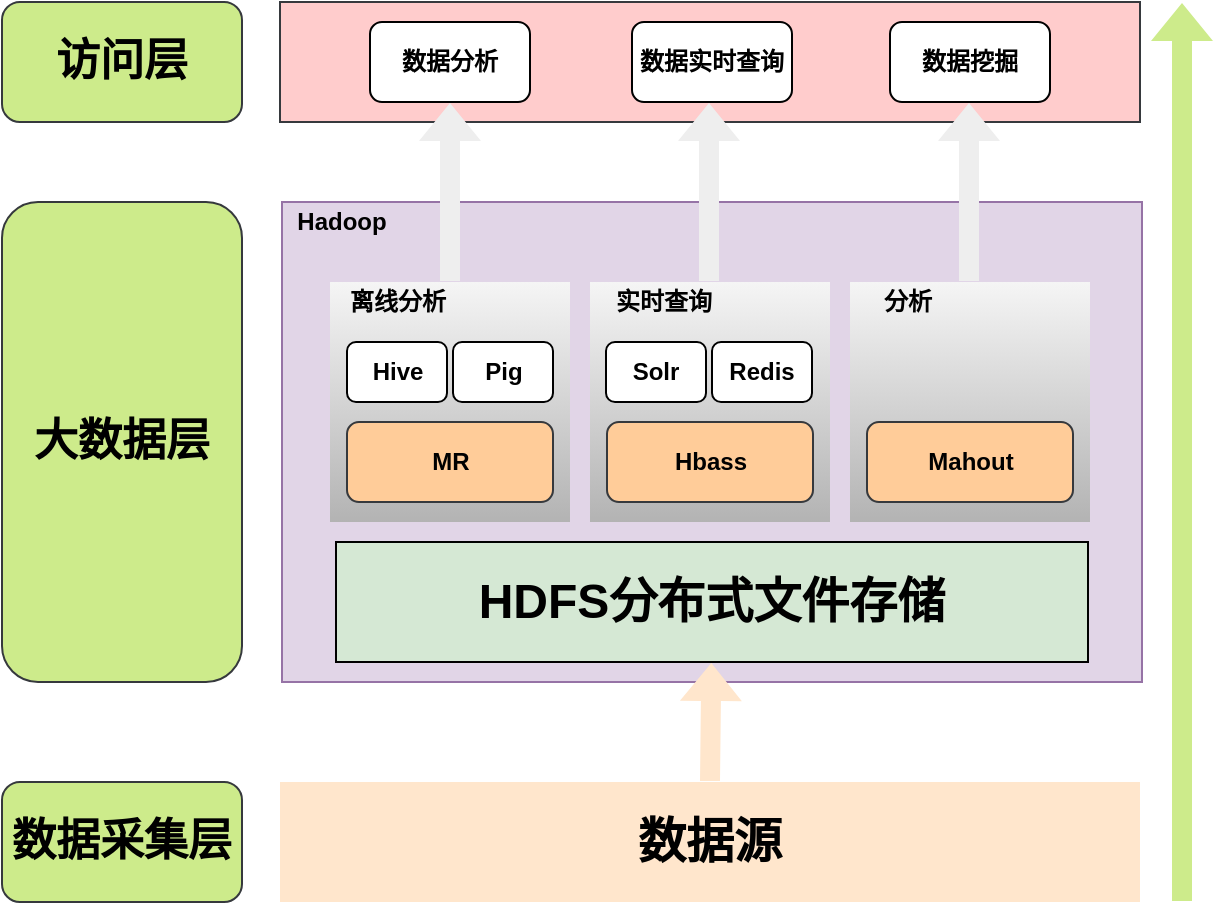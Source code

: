 <mxfile version="12.7.9" type="device"><diagram id="1ZZ_rW8lpYtVXOUC3OjD" name="第 1 页"><mxGraphModel dx="782" dy="1698" grid="1" gridSize="10" guides="1" tooltips="1" connect="1" arrows="1" fold="1" page="1" pageScale="1" pageWidth="827" pageHeight="1169" math="0" shadow="0"><root><mxCell id="0"/><mxCell id="1" parent="0"/><mxCell id="37rrC0xkQk3V97uvnzDq-2" value="&lt;h1&gt;&lt;font face=&quot;Comic Sans MS&quot;&gt;&lt;span&gt;数据源&lt;/span&gt;&lt;/font&gt;&lt;/h1&gt;" style="rounded=0;whiteSpace=wrap;html=1;fillColor=#ffe6cc;strokeColor=none;fontStyle=1" parent="1" vertex="1"><mxGeometry x="199" y="360" width="430" height="60" as="geometry"/></mxCell><mxCell id="37rrC0xkQk3V97uvnzDq-3" value="" style="rounded=0;whiteSpace=wrap;html=1;fillColor=#e1d5e7;strokeColor=#9673a6;fontStyle=1" parent="1" vertex="1"><mxGeometry x="200" y="70" width="430" height="240" as="geometry"/></mxCell><mxCell id="37rrC0xkQk3V97uvnzDq-4" value="&lt;h1&gt;HDFS分布式文件存储&lt;/h1&gt;" style="rounded=0;whiteSpace=wrap;html=1;fillColor=#d5e8d4;strokeColor=#000000;fontStyle=1" parent="1" vertex="1"><mxGeometry x="227" y="240" width="376" height="60" as="geometry"/></mxCell><mxCell id="37rrC0xkQk3V97uvnzDq-5" value="" style="shape=flexArrow;endArrow=classic;html=1;exitX=0.5;exitY=0;exitDx=0;exitDy=0;fillColor=#ffe6cc;strokeColor=none;fontStyle=1" parent="1" source="37rrC0xkQk3V97uvnzDq-2" target="37rrC0xkQk3V97uvnzDq-4" edge="1"><mxGeometry width="50" height="50" relative="1" as="geometry"><mxPoint x="380" y="350" as="sourcePoint"/><mxPoint x="430" y="300" as="targetPoint"/></mxGeometry></mxCell><mxCell id="37rrC0xkQk3V97uvnzDq-6" value="&lt;div align=&quot;left&quot;&gt;&lt;h2&gt;&lt;br&gt;&lt;/h2&gt;&lt;/div&gt;" style="whiteSpace=wrap;html=1;aspect=fixed;strokeColor=none;align=left;gradientColor=#b3b3b3;fillColor=#f5f5f5;fontStyle=1" parent="1" vertex="1"><mxGeometry x="224" y="110" width="120" height="120" as="geometry"/></mxCell><mxCell id="37rrC0xkQk3V97uvnzDq-7" value="离线分析" style="text;html=1;strokeColor=none;fillColor=none;align=center;verticalAlign=middle;whiteSpace=wrap;rounded=0;fontStyle=1" parent="1" vertex="1"><mxGeometry x="232.5" y="110" width="50" height="20" as="geometry"/></mxCell><mxCell id="37rrC0xkQk3V97uvnzDq-8" value="Hadoop" style="text;html=1;strokeColor=none;fillColor=none;align=center;verticalAlign=middle;whiteSpace=wrap;rounded=0;fontStyle=1" parent="1" vertex="1"><mxGeometry x="210" y="70" width="40" height="20" as="geometry"/></mxCell><mxCell id="37rrC0xkQk3V97uvnzDq-9" value="&lt;div align=&quot;left&quot;&gt;&lt;h2&gt;&lt;br&gt;&lt;/h2&gt;&lt;/div&gt;" style="whiteSpace=wrap;html=1;aspect=fixed;strokeColor=none;align=left;gradientColor=#b3b3b3;fillColor=#f5f5f5;fontStyle=1" parent="1" vertex="1"><mxGeometry x="354" y="110" width="120" height="120" as="geometry"/></mxCell><mxCell id="37rrC0xkQk3V97uvnzDq-10" value="&lt;div align=&quot;left&quot;&gt;&lt;h2&gt;&lt;br&gt;&lt;/h2&gt;&lt;/div&gt;" style="whiteSpace=wrap;html=1;aspect=fixed;strokeColor=none;align=left;gradientColor=#b3b3b3;fillColor=#f5f5f5;fontStyle=1" parent="1" vertex="1"><mxGeometry x="484" y="110" width="120" height="120" as="geometry"/></mxCell><mxCell id="37rrC0xkQk3V97uvnzDq-11" value="实时查询" style="text;html=1;strokeColor=none;fillColor=none;align=center;verticalAlign=middle;whiteSpace=wrap;rounded=0;fontStyle=1" parent="1" vertex="1"><mxGeometry x="362.5" y="110" width="56" height="20" as="geometry"/></mxCell><mxCell id="37rrC0xkQk3V97uvnzDq-12" value="分析" style="text;html=1;strokeColor=none;fillColor=none;align=center;verticalAlign=middle;whiteSpace=wrap;rounded=0;fontStyle=1" parent="1" vertex="1"><mxGeometry x="492.5" y="110" width="40" height="20" as="geometry"/></mxCell><mxCell id="37rrC0xkQk3V97uvnzDq-13" value="MR" style="rounded=1;whiteSpace=wrap;html=1;strokeColor=#36393d;fillColor=#ffcc99;fontStyle=1" parent="1" vertex="1"><mxGeometry x="232.5" y="180" width="103" height="40" as="geometry"/></mxCell><mxCell id="37rrC0xkQk3V97uvnzDq-15" value="Mahout" style="rounded=1;whiteSpace=wrap;html=1;strokeColor=#36393d;fillColor=#ffcc99;fontStyle=1" parent="1" vertex="1"><mxGeometry x="492.5" y="180" width="103" height="40" as="geometry"/></mxCell><mxCell id="37rrC0xkQk3V97uvnzDq-16" value="Hbass" style="rounded=1;whiteSpace=wrap;html=1;strokeColor=#36393d;fillColor=#ffcc99;fontStyle=1" parent="1" vertex="1"><mxGeometry x="362.5" y="180" width="103" height="40" as="geometry"/></mxCell><mxCell id="37rrC0xkQk3V97uvnzDq-19" value="Hive" style="rounded=1;whiteSpace=wrap;html=1;strokeColor=#000000;fontStyle=1" parent="1" vertex="1"><mxGeometry x="232.5" y="140" width="50" height="30" as="geometry"/></mxCell><mxCell id="37rrC0xkQk3V97uvnzDq-22" value="Pig" style="rounded=1;whiteSpace=wrap;html=1;strokeColor=#000000;fontStyle=1" parent="1" vertex="1"><mxGeometry x="285.5" y="140" width="50" height="30" as="geometry"/></mxCell><mxCell id="37rrC0xkQk3V97uvnzDq-23" value="Solr" style="rounded=1;whiteSpace=wrap;html=1;strokeColor=#000000;fontStyle=1" parent="1" vertex="1"><mxGeometry x="362" y="140" width="50" height="30" as="geometry"/></mxCell><mxCell id="37rrC0xkQk3V97uvnzDq-24" value="Redis" style="rounded=1;whiteSpace=wrap;html=1;strokeColor=#000000;fontStyle=1" parent="1" vertex="1"><mxGeometry x="415" y="140" width="50" height="30" as="geometry"/></mxCell><mxCell id="37rrC0xkQk3V97uvnzDq-27" value="" style="rounded=0;whiteSpace=wrap;html=1;fillColor=#ffcccc;strokeColor=#36393d;fontStyle=1" parent="1" vertex="1"><mxGeometry x="199" y="-30" width="430" height="60" as="geometry"/></mxCell><mxCell id="37rrC0xkQk3V97uvnzDq-30" value="数据分析" style="rounded=1;whiteSpace=wrap;html=1;strokeColor=#000000;fontStyle=1" parent="1" vertex="1"><mxGeometry x="244" y="-20" width="80" height="40" as="geometry"/></mxCell><mxCell id="37rrC0xkQk3V97uvnzDq-31" value="数据实时查询" style="rounded=1;whiteSpace=wrap;html=1;strokeColor=#000000;fontStyle=1" parent="1" vertex="1"><mxGeometry x="375" y="-20" width="80" height="40" as="geometry"/></mxCell><mxCell id="37rrC0xkQk3V97uvnzDq-32" value="数据挖掘" style="rounded=1;whiteSpace=wrap;html=1;strokeColor=#000000;fontStyle=1" parent="1" vertex="1"><mxGeometry x="504" y="-20" width="80" height="40" as="geometry"/></mxCell><mxCell id="37rrC0xkQk3V97uvnzDq-36" value="" style="shape=flexArrow;endArrow=classic;html=1;exitX=0.5;exitY=0;exitDx=0;exitDy=0;entryX=0.5;entryY=1;entryDx=0;entryDy=0;strokeColor=none;fillColor=#eeeeee;" parent="1" source="37rrC0xkQk3V97uvnzDq-6" target="37rrC0xkQk3V97uvnzDq-30" edge="1"><mxGeometry width="50" height="50" relative="1" as="geometry"><mxPoint x="60" y="190" as="sourcePoint"/><mxPoint x="110" y="140" as="targetPoint"/></mxGeometry></mxCell><mxCell id="37rrC0xkQk3V97uvnzDq-38" value="" style="shape=flexArrow;endArrow=classic;html=1;exitX=0.5;exitY=0;exitDx=0;exitDy=0;entryX=0.5;entryY=1;entryDx=0;entryDy=0;strokeColor=none;fillColor=#eeeeee;" parent="1" edge="1"><mxGeometry width="50" height="50" relative="1" as="geometry"><mxPoint x="413.5" y="110" as="sourcePoint"/><mxPoint x="413.5" y="20" as="targetPoint"/></mxGeometry></mxCell><mxCell id="37rrC0xkQk3V97uvnzDq-39" value="" style="shape=flexArrow;endArrow=classic;html=1;exitX=0.5;exitY=0;exitDx=0;exitDy=0;entryX=0.5;entryY=1;entryDx=0;entryDy=0;strokeColor=none;fillColor=#eeeeee;" parent="1" edge="1"><mxGeometry width="50" height="50" relative="1" as="geometry"><mxPoint x="543.5" y="110" as="sourcePoint"/><mxPoint x="543.5" y="20" as="targetPoint"/></mxGeometry></mxCell><mxCell id="37rrC0xkQk3V97uvnzDq-40" value="数据采集层" style="rounded=1;whiteSpace=wrap;html=1;strokeColor=#36393d;fillColor=#cdeb8b;fontStyle=1;fontSize=22;" parent="1" vertex="1"><mxGeometry x="60" y="360" width="120" height="60" as="geometry"/></mxCell><mxCell id="37rrC0xkQk3V97uvnzDq-41" value="大数据层" style="rounded=1;whiteSpace=wrap;html=1;strokeColor=#36393d;fillColor=#cdeb8b;fontStyle=1;fontSize=22;" parent="1" vertex="1"><mxGeometry x="60" y="70" width="120" height="240" as="geometry"/></mxCell><mxCell id="37rrC0xkQk3V97uvnzDq-42" value="访问层" style="rounded=1;whiteSpace=wrap;html=1;strokeColor=#36393d;fillColor=#cdeb8b;fontStyle=1;fontSize=22;" parent="1" vertex="1"><mxGeometry x="60" y="-30" width="120" height="60" as="geometry"/></mxCell><mxCell id="37rrC0xkQk3V97uvnzDq-43" value="" style="shape=flexArrow;endArrow=classic;html=1;fontSize=22;fillColor=#cdeb8b;strokeColor=none;" parent="1" edge="1"><mxGeometry width="50" height="50" relative="1" as="geometry"><mxPoint x="650" y="420" as="sourcePoint"/><mxPoint x="650" y="-30" as="targetPoint"/></mxGeometry></mxCell></root></mxGraphModel></diagram></mxfile>